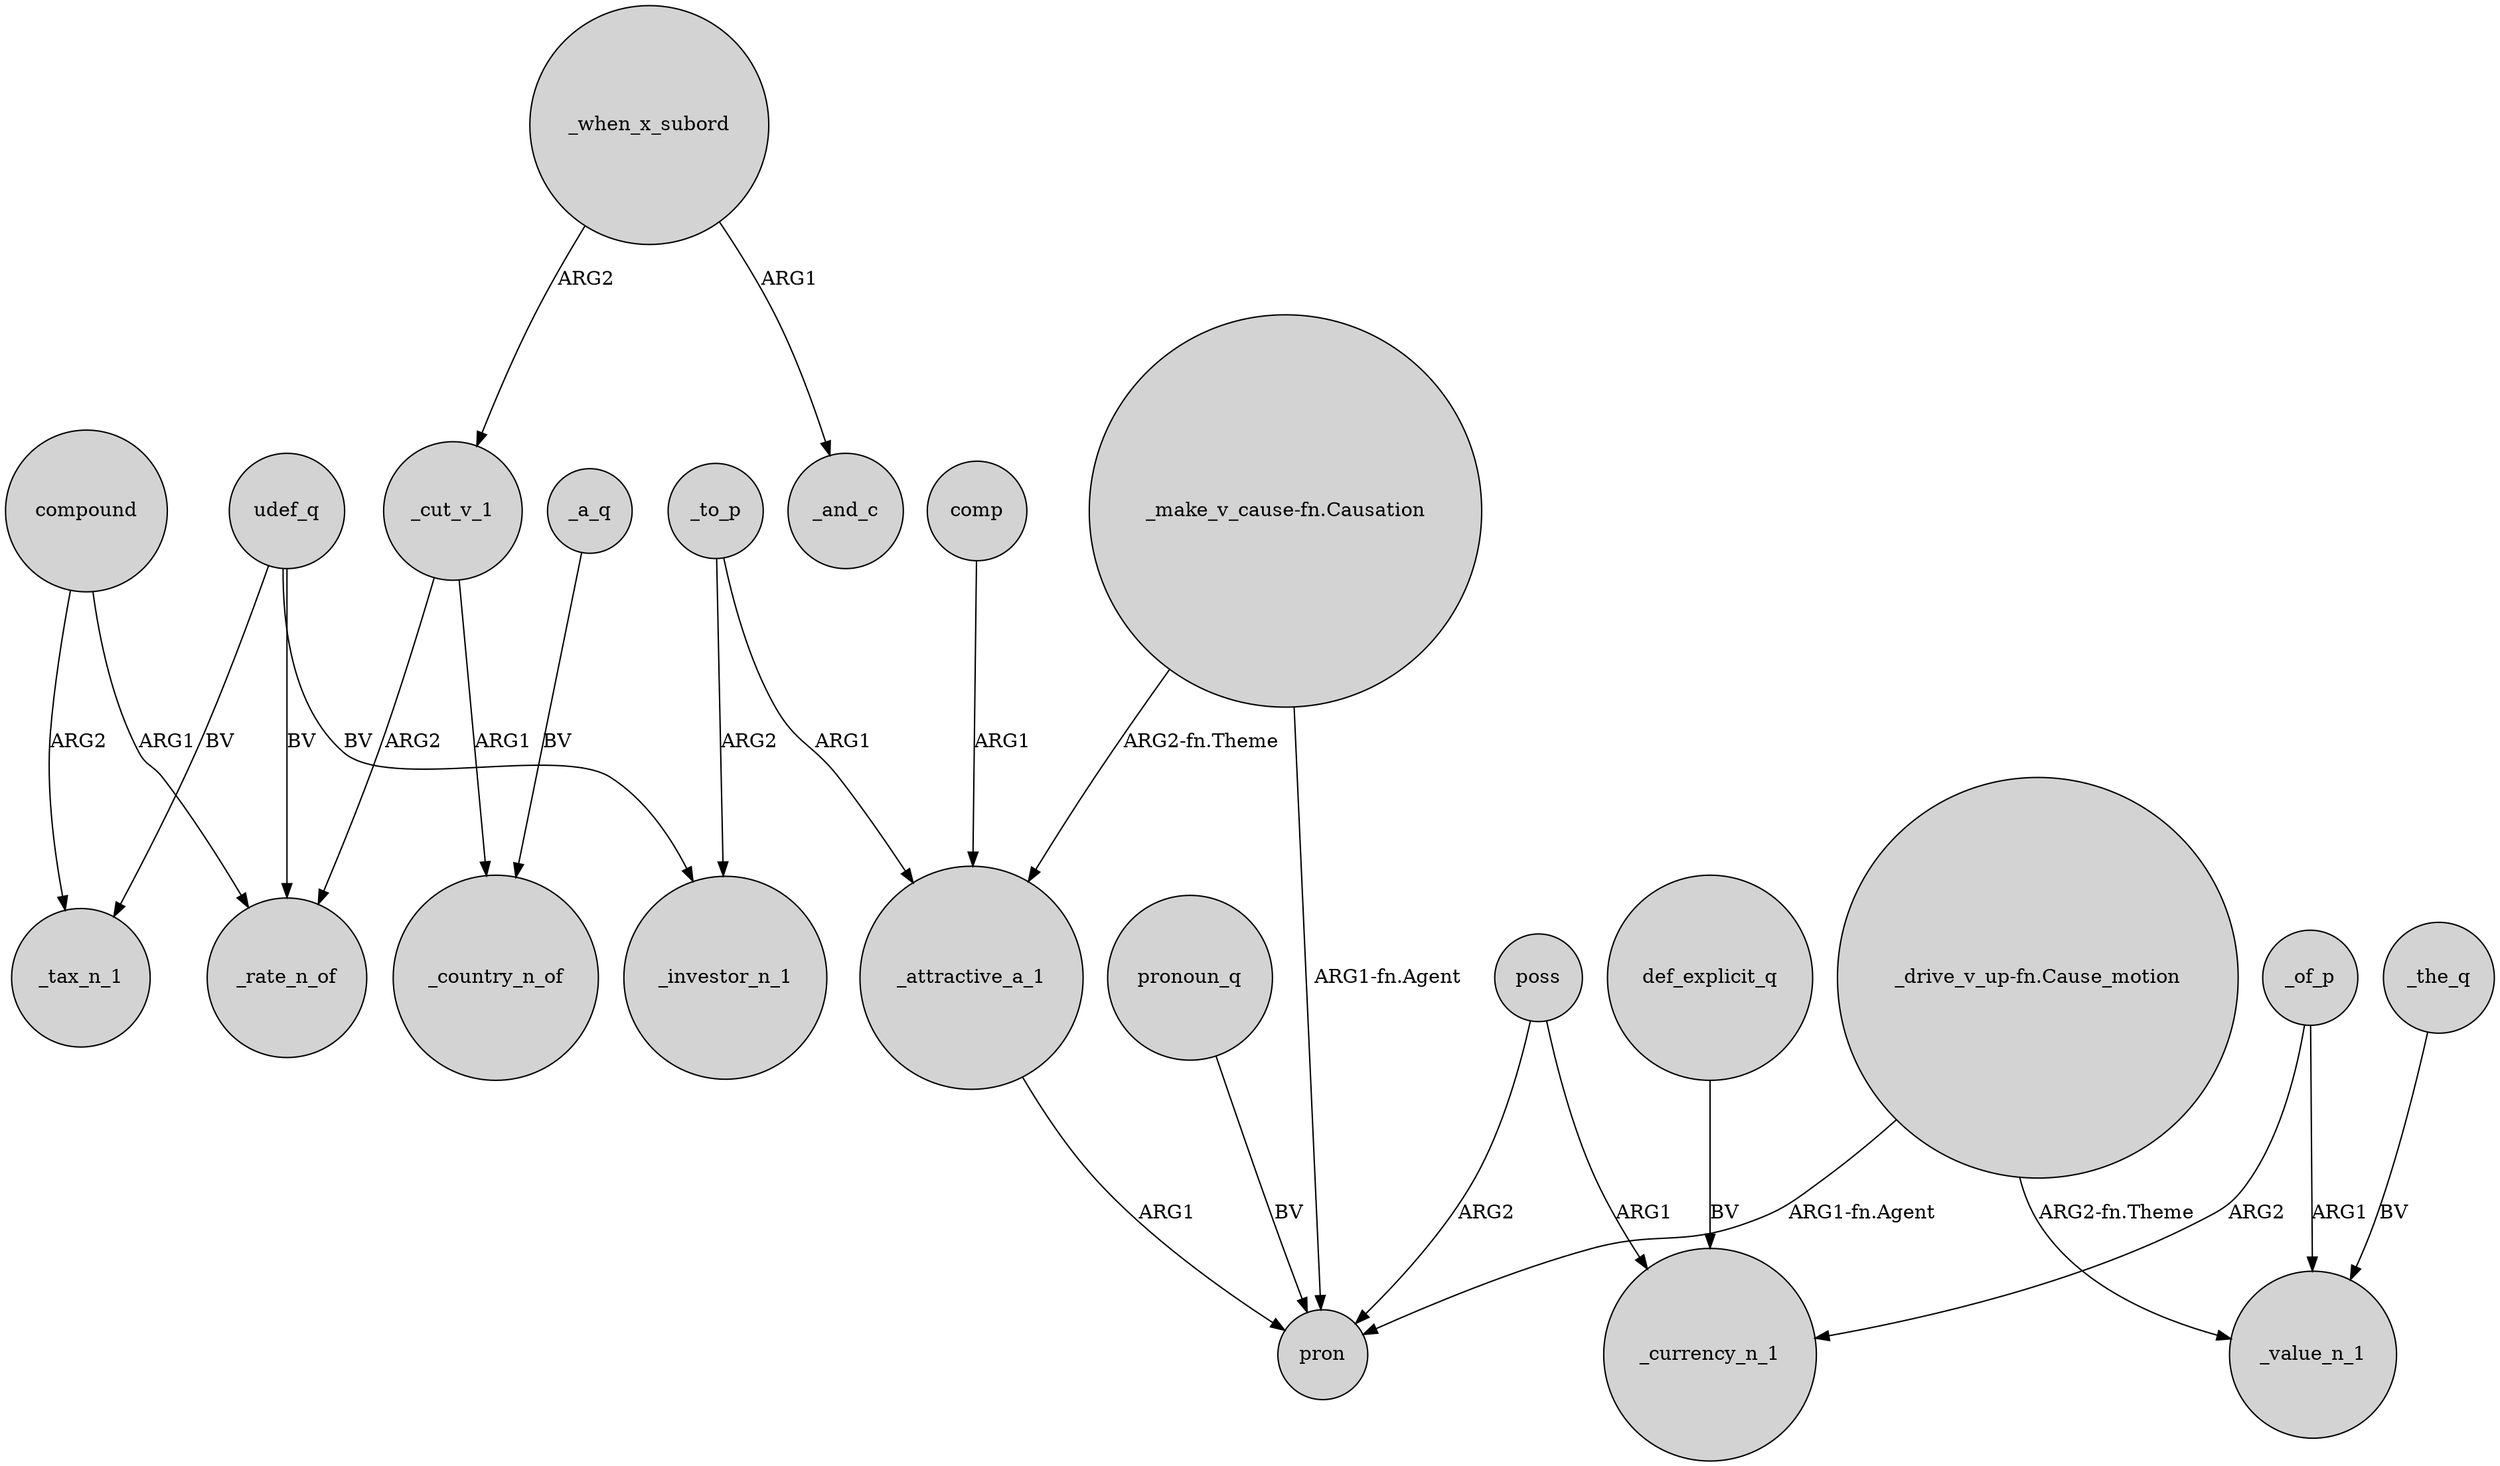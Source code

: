 digraph {
	node [shape=circle style=filled]
	_to_p -> _investor_n_1 [label=ARG2]
	poss -> pron [label=ARG2]
	"_make_v_cause-fn.Causation" -> _attractive_a_1 [label="ARG2-fn.Theme"]
	udef_q -> _investor_n_1 [label=BV]
	_cut_v_1 -> _rate_n_of [label=ARG2]
	compound -> _rate_n_of [label=ARG1]
	_of_p -> _value_n_1 [label=ARG1]
	udef_q -> _rate_n_of [label=BV]
	_cut_v_1 -> _country_n_of [label=ARG1]
	pronoun_q -> pron [label=BV]
	udef_q -> _tax_n_1 [label=BV]
	_of_p -> _currency_n_1 [label=ARG2]
	_when_x_subord -> _and_c [label=ARG1]
	_a_q -> _country_n_of [label=BV]
	"_drive_v_up-fn.Cause_motion" -> pron [label="ARG1-fn.Agent"]
	_to_p -> _attractive_a_1 [label=ARG1]
	_the_q -> _value_n_1 [label=BV]
	"_make_v_cause-fn.Causation" -> pron [label="ARG1-fn.Agent"]
	poss -> _currency_n_1 [label=ARG1]
	compound -> _tax_n_1 [label=ARG2]
	_when_x_subord -> _cut_v_1 [label=ARG2]
	"_drive_v_up-fn.Cause_motion" -> _value_n_1 [label="ARG2-fn.Theme"]
	def_explicit_q -> _currency_n_1 [label=BV]
	_attractive_a_1 -> pron [label=ARG1]
	comp -> _attractive_a_1 [label=ARG1]
}
